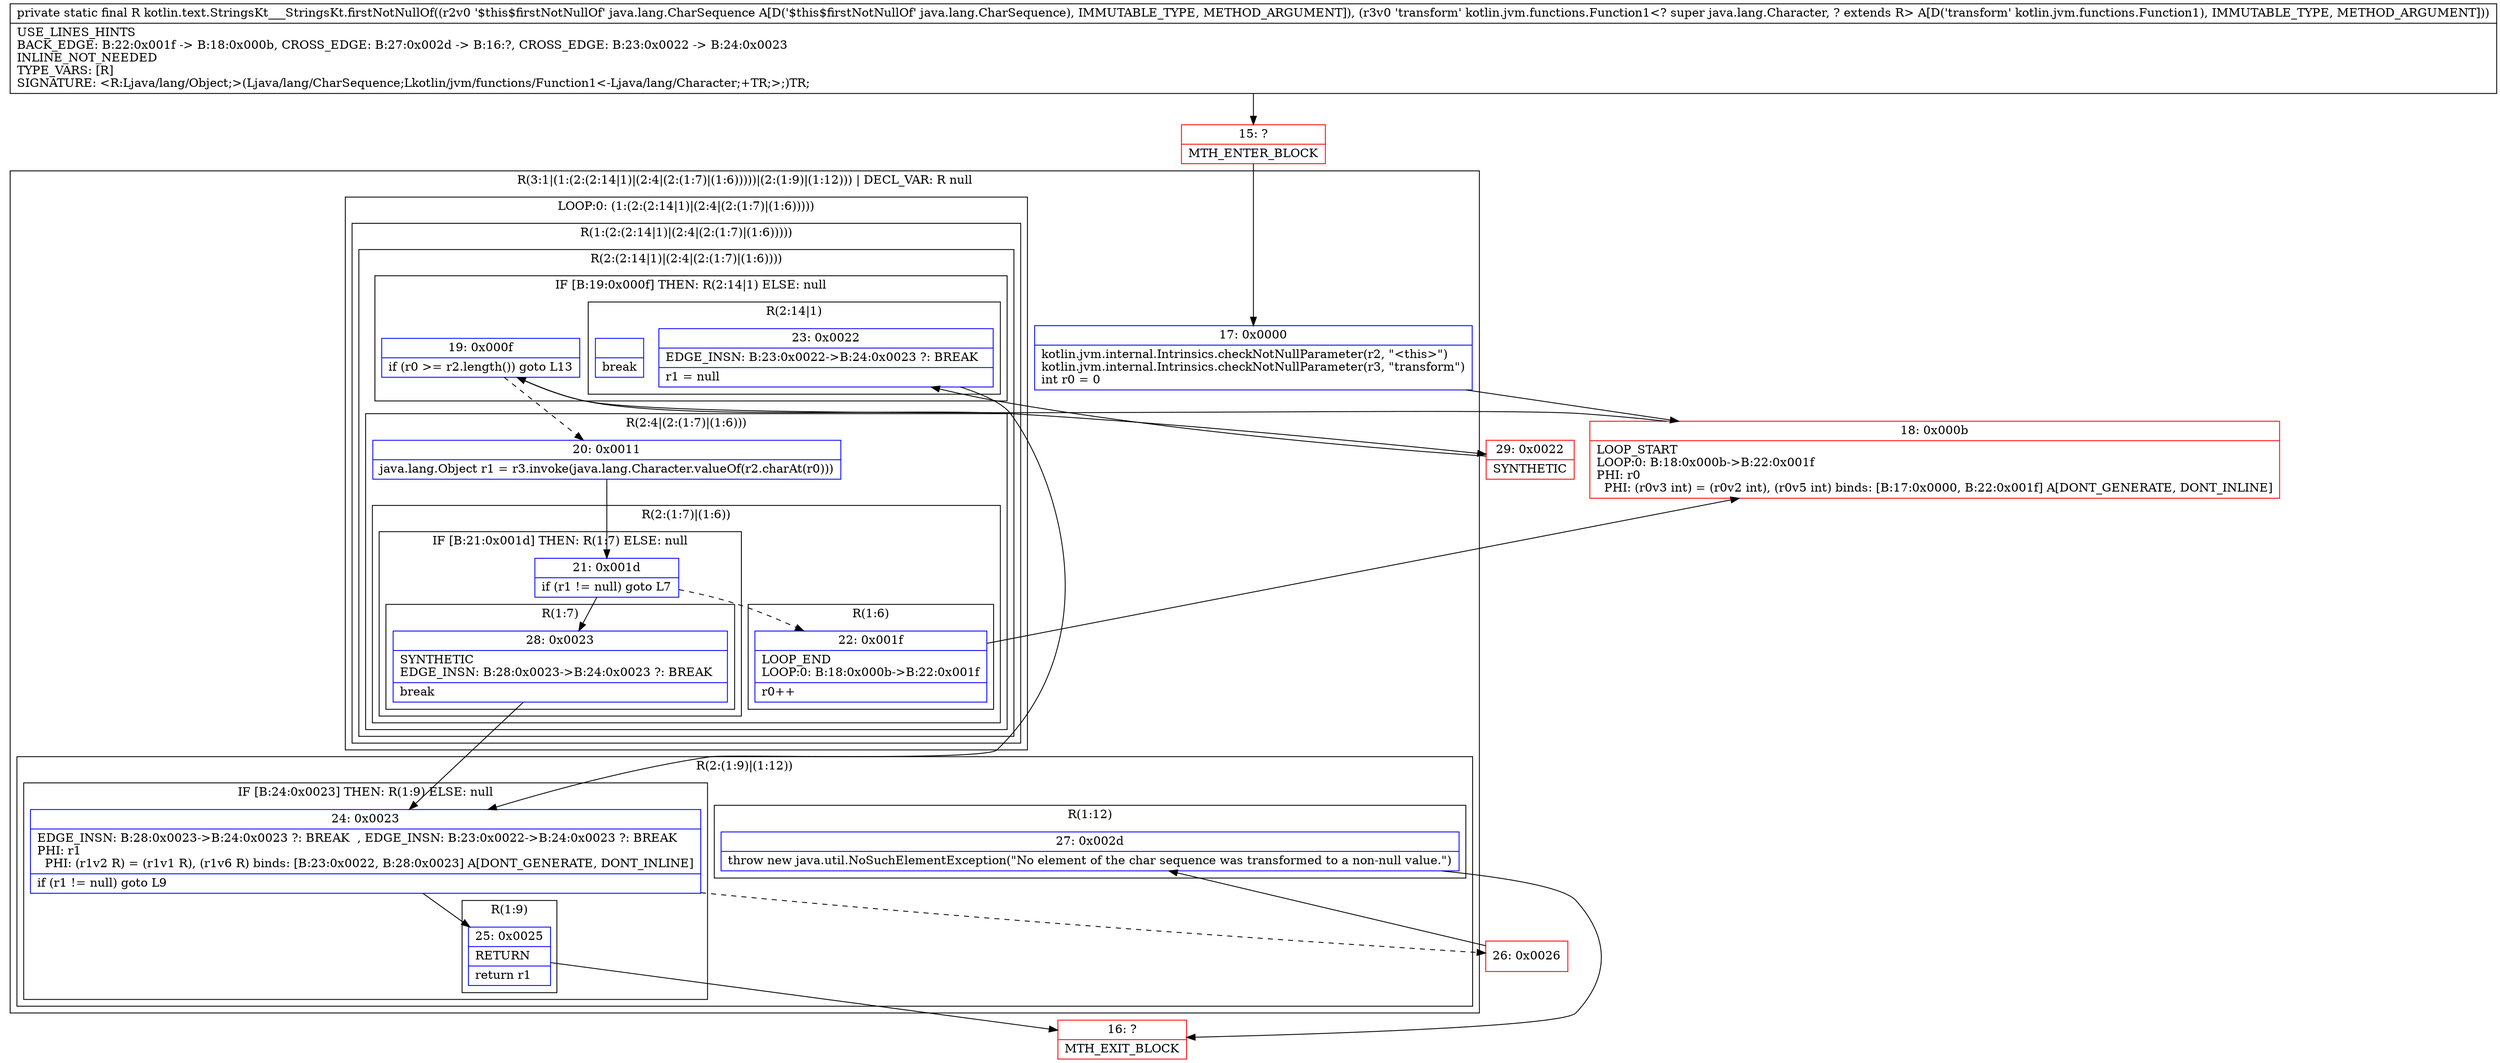 digraph "CFG forkotlin.text.StringsKt___StringsKt.firstNotNullOf(Ljava\/lang\/CharSequence;Lkotlin\/jvm\/functions\/Function1;)Ljava\/lang\/Object;" {
subgraph cluster_Region_1788215352 {
label = "R(3:1|(1:(2:(2:14|1)|(2:4|(2:(1:7)|(1:6)))))|(2:(1:9)|(1:12))) | DECL_VAR: R null\l";
node [shape=record,color=blue];
Node_17 [shape=record,label="{17\:\ 0x0000|kotlin.jvm.internal.Intrinsics.checkNotNullParameter(r2, \"\<this\>\")\lkotlin.jvm.internal.Intrinsics.checkNotNullParameter(r3, \"transform\")\lint r0 = 0\l}"];
subgraph cluster_LoopRegion_46184765 {
label = "LOOP:0: (1:(2:(2:14|1)|(2:4|(2:(1:7)|(1:6)))))";
node [shape=record,color=blue];
subgraph cluster_Region_1637428453 {
label = "R(1:(2:(2:14|1)|(2:4|(2:(1:7)|(1:6)))))";
node [shape=record,color=blue];
subgraph cluster_Region_152131340 {
label = "R(2:(2:14|1)|(2:4|(2:(1:7)|(1:6))))";
node [shape=record,color=blue];
subgraph cluster_IfRegion_1767257499 {
label = "IF [B:19:0x000f] THEN: R(2:14|1) ELSE: null";
node [shape=record,color=blue];
Node_19 [shape=record,label="{19\:\ 0x000f|if (r0 \>= r2.length()) goto L13\l}"];
subgraph cluster_Region_1659932415 {
label = "R(2:14|1)";
node [shape=record,color=blue];
Node_23 [shape=record,label="{23\:\ 0x0022|EDGE_INSN: B:23:0x0022\-\>B:24:0x0023 ?: BREAK  \l|r1 = null\l}"];
Node_InsnContainer_961788300 [shape=record,label="{|break\l}"];
}
}
subgraph cluster_Region_943578624 {
label = "R(2:4|(2:(1:7)|(1:6)))";
node [shape=record,color=blue];
Node_20 [shape=record,label="{20\:\ 0x0011|java.lang.Object r1 = r3.invoke(java.lang.Character.valueOf(r2.charAt(r0)))\l}"];
subgraph cluster_Region_1046341322 {
label = "R(2:(1:7)|(1:6))";
node [shape=record,color=blue];
subgraph cluster_IfRegion_378215392 {
label = "IF [B:21:0x001d] THEN: R(1:7) ELSE: null";
node [shape=record,color=blue];
Node_21 [shape=record,label="{21\:\ 0x001d|if (r1 != null) goto L7\l}"];
subgraph cluster_Region_354518794 {
label = "R(1:7)";
node [shape=record,color=blue];
Node_28 [shape=record,label="{28\:\ 0x0023|SYNTHETIC\lEDGE_INSN: B:28:0x0023\-\>B:24:0x0023 ?: BREAK  \l|break\l}"];
}
}
subgraph cluster_Region_1348978442 {
label = "R(1:6)";
node [shape=record,color=blue];
Node_22 [shape=record,label="{22\:\ 0x001f|LOOP_END\lLOOP:0: B:18:0x000b\-\>B:22:0x001f\l|r0++\l}"];
}
}
}
}
}
}
subgraph cluster_Region_823837691 {
label = "R(2:(1:9)|(1:12))";
node [shape=record,color=blue];
subgraph cluster_IfRegion_1621100708 {
label = "IF [B:24:0x0023] THEN: R(1:9) ELSE: null";
node [shape=record,color=blue];
Node_24 [shape=record,label="{24\:\ 0x0023|EDGE_INSN: B:28:0x0023\-\>B:24:0x0023 ?: BREAK  , EDGE_INSN: B:23:0x0022\-\>B:24:0x0023 ?: BREAK  \lPHI: r1 \l  PHI: (r1v2 R) = (r1v1 R), (r1v6 R) binds: [B:23:0x0022, B:28:0x0023] A[DONT_GENERATE, DONT_INLINE]\l|if (r1 != null) goto L9\l}"];
subgraph cluster_Region_783960907 {
label = "R(1:9)";
node [shape=record,color=blue];
Node_25 [shape=record,label="{25\:\ 0x0025|RETURN\l|return r1\l}"];
}
}
subgraph cluster_Region_934969409 {
label = "R(1:12)";
node [shape=record,color=blue];
Node_27 [shape=record,label="{27\:\ 0x002d|throw new java.util.NoSuchElementException(\"No element of the char sequence was transformed to a non\-null value.\")\l}"];
}
}
}
Node_15 [shape=record,color=red,label="{15\:\ ?|MTH_ENTER_BLOCK\l}"];
Node_18 [shape=record,color=red,label="{18\:\ 0x000b|LOOP_START\lLOOP:0: B:18:0x000b\-\>B:22:0x001f\lPHI: r0 \l  PHI: (r0v3 int) = (r0v2 int), (r0v5 int) binds: [B:17:0x0000, B:22:0x001f] A[DONT_GENERATE, DONT_INLINE]\l}"];
Node_16 [shape=record,color=red,label="{16\:\ ?|MTH_EXIT_BLOCK\l}"];
Node_26 [shape=record,color=red,label="{26\:\ 0x0026}"];
Node_29 [shape=record,color=red,label="{29\:\ 0x0022|SYNTHETIC\l}"];
MethodNode[shape=record,label="{private static final R kotlin.text.StringsKt___StringsKt.firstNotNullOf((r2v0 '$this$firstNotNullOf' java.lang.CharSequence A[D('$this$firstNotNullOf' java.lang.CharSequence), IMMUTABLE_TYPE, METHOD_ARGUMENT]), (r3v0 'transform' kotlin.jvm.functions.Function1\<? super java.lang.Character, ? extends R\> A[D('transform' kotlin.jvm.functions.Function1), IMMUTABLE_TYPE, METHOD_ARGUMENT]))  | USE_LINES_HINTS\lBACK_EDGE: B:22:0x001f \-\> B:18:0x000b, CROSS_EDGE: B:27:0x002d \-\> B:16:?, CROSS_EDGE: B:23:0x0022 \-\> B:24:0x0023\lINLINE_NOT_NEEDED\lTYPE_VARS: [R]\lSIGNATURE: \<R:Ljava\/lang\/Object;\>(Ljava\/lang\/CharSequence;Lkotlin\/jvm\/functions\/Function1\<\-Ljava\/lang\/Character;+TR;\>;)TR;\l}"];
MethodNode -> Node_15;Node_17 -> Node_18;
Node_19 -> Node_20[style=dashed];
Node_19 -> Node_29;
Node_23 -> Node_24;
Node_20 -> Node_21;
Node_21 -> Node_22[style=dashed];
Node_21 -> Node_28;
Node_28 -> Node_24;
Node_22 -> Node_18;
Node_24 -> Node_25;
Node_24 -> Node_26[style=dashed];
Node_25 -> Node_16;
Node_27 -> Node_16;
Node_15 -> Node_17;
Node_18 -> Node_19;
Node_26 -> Node_27;
Node_29 -> Node_23;
}

